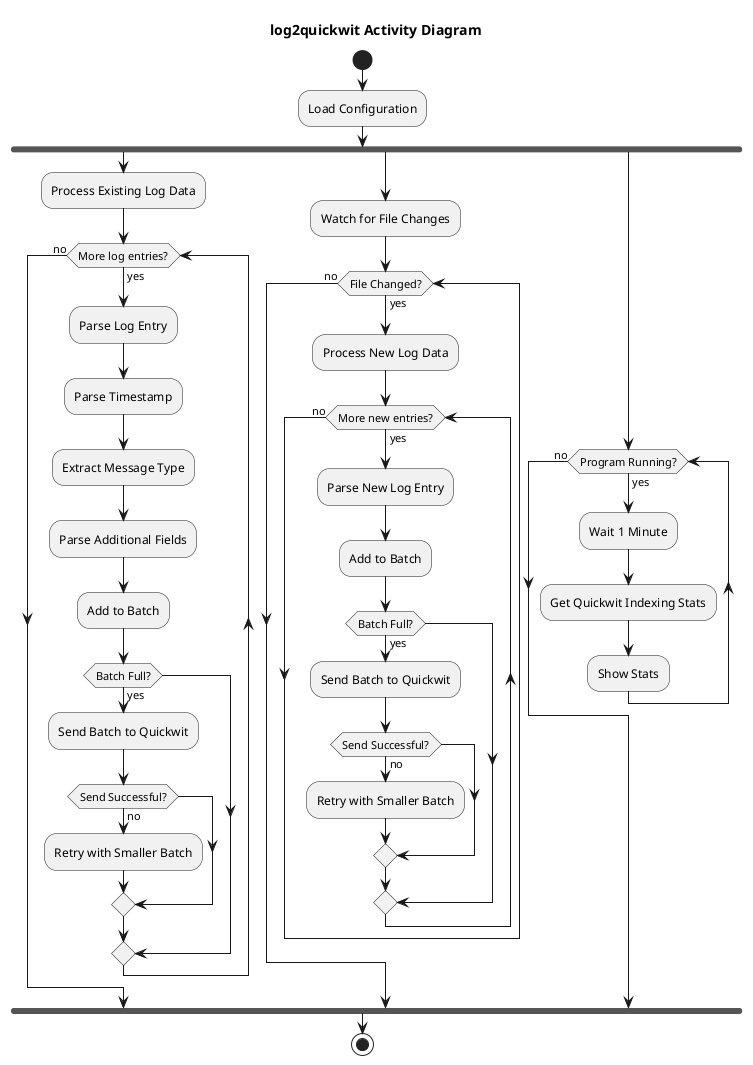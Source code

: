 @startuml
title log2quickwit Activity Diagram

start
:Load Configuration;
fork
  :Process Existing Log Data;
  while (More log entries?) is (yes)
    :Parse Log Entry;
    :Parse Timestamp;
    :Extract Message Type;
    :Parse Additional Fields;
    :Add to Batch;
    if (Batch Full?) then (yes)
      :Send Batch to Quickwit;
      if (Send Successful?) then (no)
        :Retry with Smaller Batch;
      endif
    endif
  endwhile (no)
fork again
  :Watch for File Changes;
  while (File Changed?) is (yes)
    :Process New Log Data;
    while (More new entries?) is (yes)
      :Parse New Log Entry;
      :Add to Batch;
      if (Batch Full?) then (yes)
        :Send Batch to Quickwit;
        if (Send Successful?) then (no)
          :Retry with Smaller Batch;
        endif
      endif
    endwhile (no)
  endwhile (no)
fork again
  while (Program Running?) is (yes)
    :Wait 1 Minute;
    :Get Quickwit Indexing Stats;
    :Show Stats;
  endwhile (no)
end fork
stop
@enduml